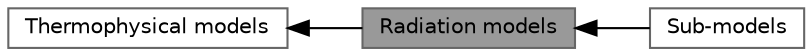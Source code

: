 digraph "Radiation models"
{
 // LATEX_PDF_SIZE
  bgcolor="transparent";
  edge [fontname=Helvetica,fontsize=10,labelfontname=Helvetica,labelfontsize=10];
  node [fontname=Helvetica,fontsize=10,shape=box,height=0.2,width=0.4];
  rankdir=LR;
  Node1 [id="Node000001",label="Radiation models",height=0.2,width=0.4,color="gray40", fillcolor="grey60", style="filled", fontcolor="black",tooltip=" "];
  Node3 [id="Node000003",label="Sub-models",height=0.2,width=0.4,color="grey40", fillcolor="white", style="filled",URL="$group__grpRadiationSubModels.html",tooltip=" "];
  Node2 [id="Node000002",label="Thermophysical models",height=0.2,width=0.4,color="grey40", fillcolor="white", style="filled",URL="$group__grpThermophysicalModels.html",tooltip=" "];
  Node2->Node1 [shape=plaintext, dir="back", style="solid"];
  Node1->Node3 [shape=plaintext, dir="back", style="solid"];
}
